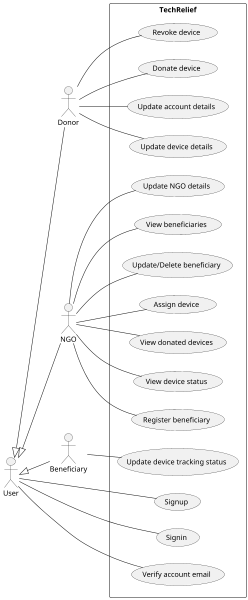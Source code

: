 @startuml TechReliefUseCases
User <|-- Donor
User <|-- NGO
User <|-- Beneficiary

scale 800 width
scale 600 height

rectangle TechRelief {
  left to right direction

  together {
    User -- (Signup)
    User -- (Signin)
    User -- (Verify account email)
  }

  Donor -- (Donate device)
  Donor -- (Update account details)
  Donor -- (Update device details)
  Donor -- (Revoke device)

  NGO -- (Register beneficiary)
  NGO -- (Update NGO details)
  NGO -- (View beneficiaries)
  NGO -- (Update/Delete beneficiary)
  NGO -- (Assign device) 
  NGO -- (View donated devices)
  NGO -- (View device status)
  

  Beneficiary -- (Update device tracking status)

}
@enduml